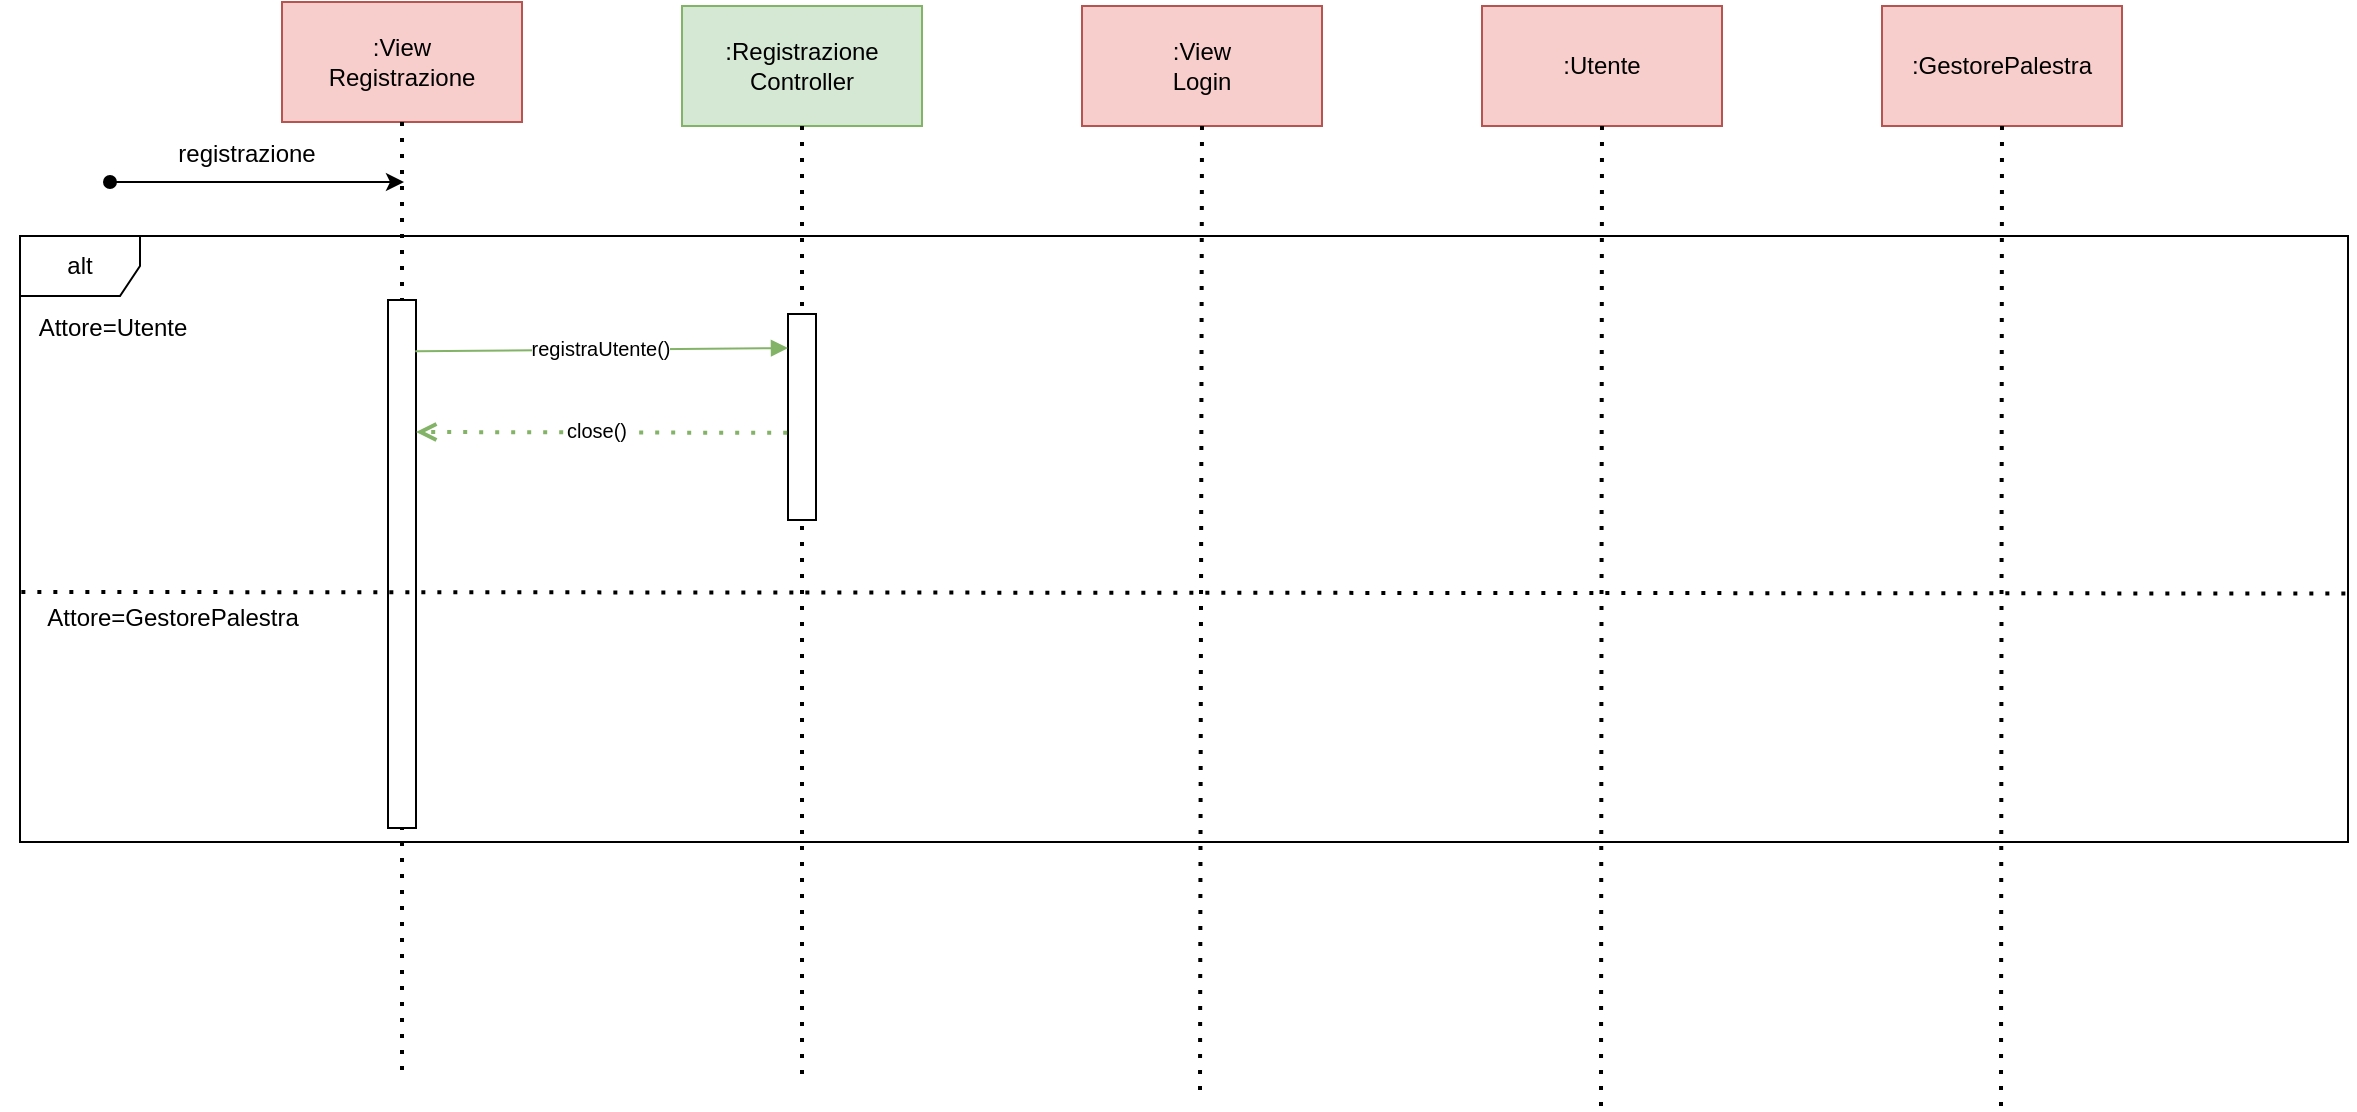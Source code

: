 <mxfile version="24.4.13" type="github">
  <diagram name="Page-1" id="HaIGnK4oBKCUf0zDOcYd">
    <mxGraphModel dx="1436" dy="1009" grid="0" gridSize="10" guides="1" tooltips="1" connect="1" arrows="1" fold="1" page="0" pageScale="1" pageWidth="850" pageHeight="1100" math="0" shadow="0">
      <root>
        <mxCell id="0" />
        <mxCell id="1" parent="0" />
        <mxCell id="sgFyzHYu5diykc7bS-y--1" value="&lt;div&gt;:View&lt;/div&gt;&lt;div&gt;Registrazione&lt;br&gt;&lt;/div&gt;" style="rounded=0;whiteSpace=wrap;html=1;fillColor=#f8cecc;strokeColor=#b85450;" parent="1" vertex="1">
          <mxGeometry x="-192" y="-91" width="120" height="60" as="geometry" />
        </mxCell>
        <mxCell id="sgFyzHYu5diykc7bS-y--2" value="&lt;div&gt;:Registrazione&lt;/div&gt;&lt;div&gt;Controller&lt;br&gt;&lt;/div&gt;" style="rounded=0;whiteSpace=wrap;html=1;fillColor=#d5e8d4;strokeColor=#82b366;" parent="1" vertex="1">
          <mxGeometry x="8" y="-89" width="120" height="60" as="geometry" />
        </mxCell>
        <mxCell id="sgFyzHYu5diykc7bS-y--3" value="&lt;div&gt;:View&lt;/div&gt;&lt;div&gt;Login&lt;br&gt;&lt;/div&gt;" style="rounded=0;whiteSpace=wrap;html=1;fillColor=#f8cecc;strokeColor=#b85450;" parent="1" vertex="1">
          <mxGeometry x="208" y="-89" width="120" height="60" as="geometry" />
        </mxCell>
        <mxCell id="sgFyzHYu5diykc7bS-y--4" value="" style="endArrow=none;dashed=1;html=1;dashPattern=1 3;strokeWidth=2;rounded=0;exitX=0.5;exitY=1;exitDx=0;exitDy=0;" parent="1" source="sgFyzHYu5diykc7bS-y--1" edge="1">
          <mxGeometry width="50" height="50" relative="1" as="geometry">
            <mxPoint x="255" y="42" as="sourcePoint" />
            <mxPoint x="-132" y="447" as="targetPoint" />
          </mxGeometry>
        </mxCell>
        <mxCell id="sgFyzHYu5diykc7bS-y--5" value="" style="endArrow=none;dashed=1;html=1;dashPattern=1 3;strokeWidth=2;rounded=0;exitX=0.5;exitY=1;exitDx=0;exitDy=0;" parent="1" source="sgFyzHYu5diykc7bS-y--2" edge="1">
          <mxGeometry width="50" height="50" relative="1" as="geometry">
            <mxPoint x="69" y="-21" as="sourcePoint" />
            <mxPoint x="68" y="450" as="targetPoint" />
          </mxGeometry>
        </mxCell>
        <mxCell id="sgFyzHYu5diykc7bS-y--6" value="" style="endArrow=none;dashed=1;html=1;dashPattern=1 3;strokeWidth=2;rounded=0;exitX=0.5;exitY=1;exitDx=0;exitDy=0;" parent="1" source="sgFyzHYu5diykc7bS-y--3" edge="1">
          <mxGeometry width="50" height="50" relative="1" as="geometry">
            <mxPoint x="265" y="-20" as="sourcePoint" />
            <mxPoint x="267" y="453" as="targetPoint" />
          </mxGeometry>
        </mxCell>
        <mxCell id="sgFyzHYu5diykc7bS-y--8" value="" style="endArrow=classic;html=1;rounded=0;startArrow=oval;startFill=1;" parent="1" edge="1">
          <mxGeometry width="50" height="50" relative="1" as="geometry">
            <mxPoint x="-278" y="-1" as="sourcePoint" />
            <mxPoint x="-131" y="-1" as="targetPoint" />
          </mxGeometry>
        </mxCell>
        <mxCell id="sgFyzHYu5diykc7bS-y--9" value="registrazione" style="text;html=1;align=center;verticalAlign=middle;resizable=0;points=[];autosize=1;strokeColor=none;fillColor=none;" parent="1" vertex="1">
          <mxGeometry x="-263" y="-29.5" width="106" height="29" as="geometry" />
        </mxCell>
        <mxCell id="sgFyzHYu5diykc7bS-y--10" value="alt" style="shape=umlFrame;whiteSpace=wrap;html=1;pointerEvents=0;" parent="1" vertex="1">
          <mxGeometry x="-323" y="26" width="1164" height="303" as="geometry" />
        </mxCell>
        <mxCell id="sgFyzHYu5diykc7bS-y--11" value="Attore=Utente" style="text;html=1;align=center;verticalAlign=middle;resizable=0;points=[];autosize=1;strokeColor=none;fillColor=none;" parent="1" vertex="1">
          <mxGeometry x="-333" y="57.5" width="112" height="29" as="geometry" />
        </mxCell>
        <mxCell id="sgFyzHYu5diykc7bS-y--12" value="Attore=GestorePalestra" style="text;html=1;align=center;verticalAlign=middle;resizable=0;points=[];autosize=1;strokeColor=none;fillColor=none;" parent="1" vertex="1">
          <mxGeometry x="-333" y="202" width="172" height="29" as="geometry" />
        </mxCell>
        <mxCell id="sgFyzHYu5diykc7bS-y--13" value="" style="rounded=0;whiteSpace=wrap;html=1;rotation=90;" parent="1" vertex="1">
          <mxGeometry x="-264" y="183" width="264" height="14" as="geometry" />
        </mxCell>
        <mxCell id="tAjwpxmvIy6WhinLWTYL-2" value="" style="endArrow=none;dashed=1;html=1;dashPattern=1 3;strokeWidth=2;rounded=0;exitX=0.001;exitY=0.562;exitDx=0;exitDy=0;exitPerimeter=0;entryX=1.001;entryY=0.59;entryDx=0;entryDy=0;entryPerimeter=0;" edge="1" parent="1" target="sgFyzHYu5diykc7bS-y--10">
          <mxGeometry width="50" height="50" relative="1" as="geometry">
            <mxPoint x="-322.325" y="203.996" as="sourcePoint" />
            <mxPoint x="351.325" y="205.511" as="targetPoint" />
          </mxGeometry>
        </mxCell>
        <mxCell id="tAjwpxmvIy6WhinLWTYL-3" value="" style="rounded=0;whiteSpace=wrap;html=1;rotation=90;" vertex="1" parent="1">
          <mxGeometry x="16.5" y="109.5" width="103" height="14" as="geometry" />
        </mxCell>
        <mxCell id="tAjwpxmvIy6WhinLWTYL-5" value="" style="endArrow=block;html=1;rounded=0;exitX=0.097;exitY=0.027;exitDx=0;exitDy=0;exitPerimeter=0;fillColor=#d5e8d4;strokeColor=#82b366;endFill=1;" edge="1" parent="1" source="sgFyzHYu5diykc7bS-y--13">
          <mxGeometry width="50" height="50" relative="1" as="geometry">
            <mxPoint x="-54" y="116" as="sourcePoint" />
            <mxPoint x="61" y="82" as="targetPoint" />
          </mxGeometry>
        </mxCell>
        <mxCell id="tAjwpxmvIy6WhinLWTYL-7" value="&lt;font style=&quot;font-size: 10px;&quot;&gt;registraUtente()&lt;/font&gt;" style="edgeLabel;html=1;align=center;verticalAlign=middle;resizable=0;points=[];" vertex="1" connectable="0" parent="tAjwpxmvIy6WhinLWTYL-5">
          <mxGeometry x="-0.013" y="1" relative="1" as="geometry">
            <mxPoint as="offset" />
          </mxGeometry>
        </mxCell>
        <mxCell id="tAjwpxmvIy6WhinLWTYL-8" value="" style="endArrow=open;dashed=1;html=1;dashPattern=1 3;strokeWidth=2;rounded=0;endFill=0;entryX=0.25;entryY=0;entryDx=0;entryDy=0;exitX=0.577;exitY=1.029;exitDx=0;exitDy=0;exitPerimeter=0;fillColor=#d5e8d4;strokeColor=#82b366;" edge="1" parent="1" source="tAjwpxmvIy6WhinLWTYL-3" target="sgFyzHYu5diykc7bS-y--13">
          <mxGeometry width="50" height="50" relative="1" as="geometry">
            <mxPoint x="-38" y="168" as="sourcePoint" />
            <mxPoint x="12" y="118" as="targetPoint" />
          </mxGeometry>
        </mxCell>
        <mxCell id="tAjwpxmvIy6WhinLWTYL-9" value="&lt;font style=&quot;font-size: 10px;&quot;&gt;close()&lt;/font&gt;" style="edgeLabel;html=1;align=center;verticalAlign=middle;resizable=0;points=[];" vertex="1" connectable="0" parent="tAjwpxmvIy6WhinLWTYL-8">
          <mxGeometry x="0.029" y="-1" relative="1" as="geometry">
            <mxPoint as="offset" />
          </mxGeometry>
        </mxCell>
        <mxCell id="tAjwpxmvIy6WhinLWTYL-10" value=":Utente" style="rounded=0;whiteSpace=wrap;html=1;fillColor=#f8cecc;strokeColor=#b85450;" vertex="1" parent="1">
          <mxGeometry x="408" y="-89" width="120" height="60" as="geometry" />
        </mxCell>
        <mxCell id="tAjwpxmvIy6WhinLWTYL-11" value=":GestorePalestra" style="rounded=0;whiteSpace=wrap;html=1;fillColor=#f8cecc;strokeColor=#b85450;" vertex="1" parent="1">
          <mxGeometry x="608" y="-89" width="120" height="60" as="geometry" />
        </mxCell>
        <mxCell id="tAjwpxmvIy6WhinLWTYL-13" value="" style="endArrow=none;dashed=1;html=1;dashPattern=1 3;strokeWidth=2;rounded=0;exitX=0.5;exitY=1;exitDx=0;exitDy=0;" edge="1" parent="1" source="tAjwpxmvIy6WhinLWTYL-10">
          <mxGeometry width="50" height="50" relative="1" as="geometry">
            <mxPoint x="468.5" y="-21" as="sourcePoint" />
            <mxPoint x="467.5" y="461" as="targetPoint" />
          </mxGeometry>
        </mxCell>
        <mxCell id="tAjwpxmvIy6WhinLWTYL-14" value="" style="endArrow=none;dashed=1;html=1;dashPattern=1 3;strokeWidth=2;rounded=0;exitX=0.5;exitY=1;exitDx=0;exitDy=0;" edge="1" parent="1" source="tAjwpxmvIy6WhinLWTYL-11">
          <mxGeometry width="50" height="50" relative="1" as="geometry">
            <mxPoint x="668.5" y="-21" as="sourcePoint" />
            <mxPoint x="667.5" y="461" as="targetPoint" />
          </mxGeometry>
        </mxCell>
      </root>
    </mxGraphModel>
  </diagram>
</mxfile>
